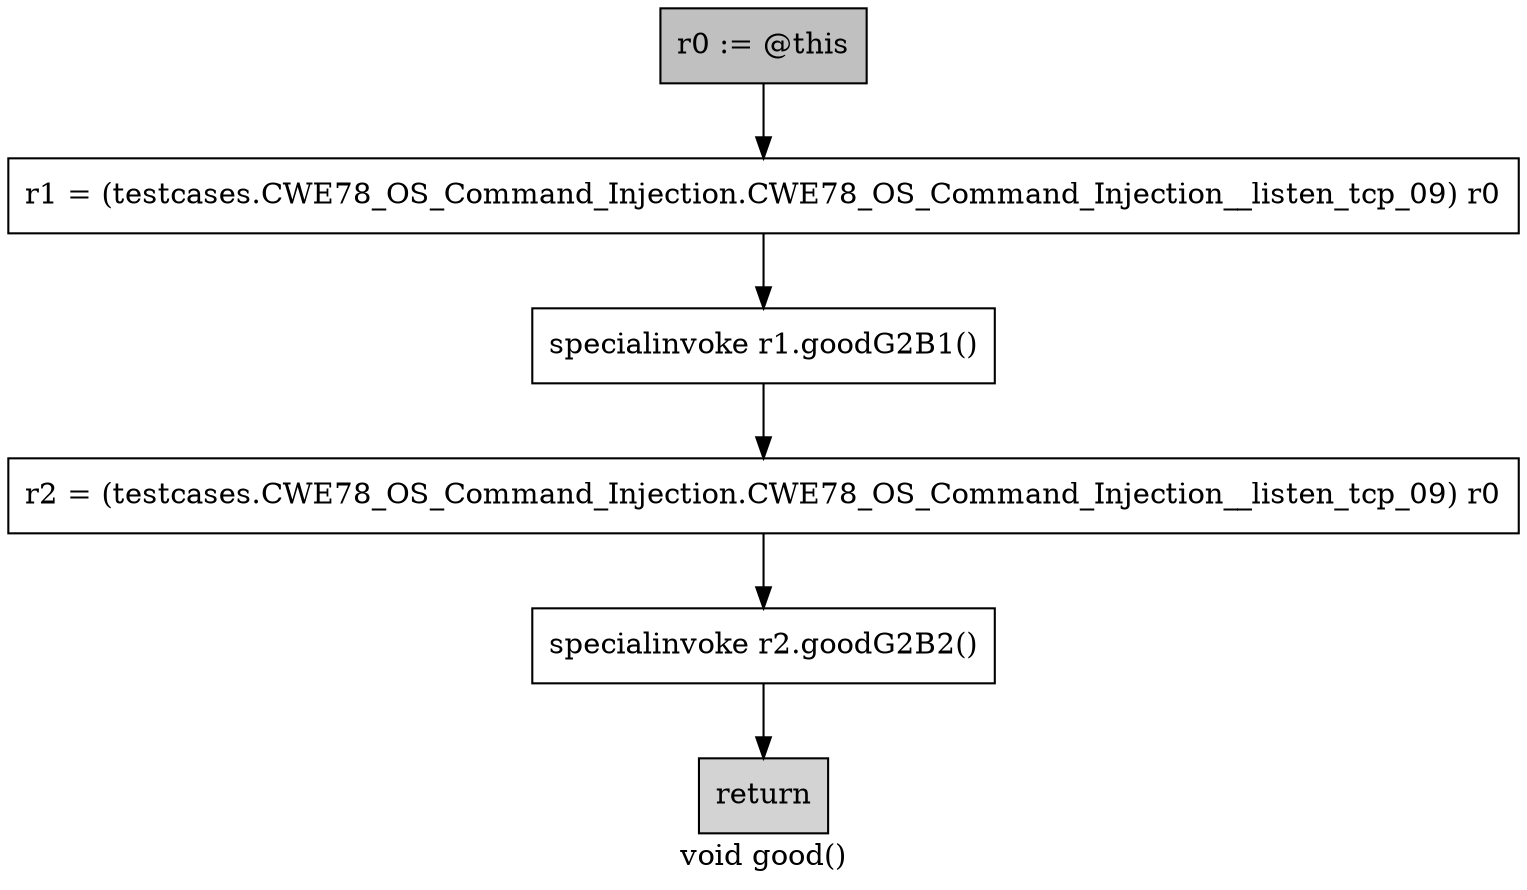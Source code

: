 digraph "void good()" {
    label="void good()";
    node [shape=box];
    "0" [style=filled,fillcolor=gray,label="r0 := @this",];
    "1" [label="r1 = (testcases.CWE78_OS_Command_Injection.CWE78_OS_Command_Injection__listen_tcp_09) r0",];
    "0"->"1";
    "2" [label="specialinvoke r1.goodG2B1()",];
    "1"->"2";
    "3" [label="r2 = (testcases.CWE78_OS_Command_Injection.CWE78_OS_Command_Injection__listen_tcp_09) r0",];
    "2"->"3";
    "4" [label="specialinvoke r2.goodG2B2()",];
    "3"->"4";
    "5" [style=filled,fillcolor=lightgray,label="return",];
    "4"->"5";
}
